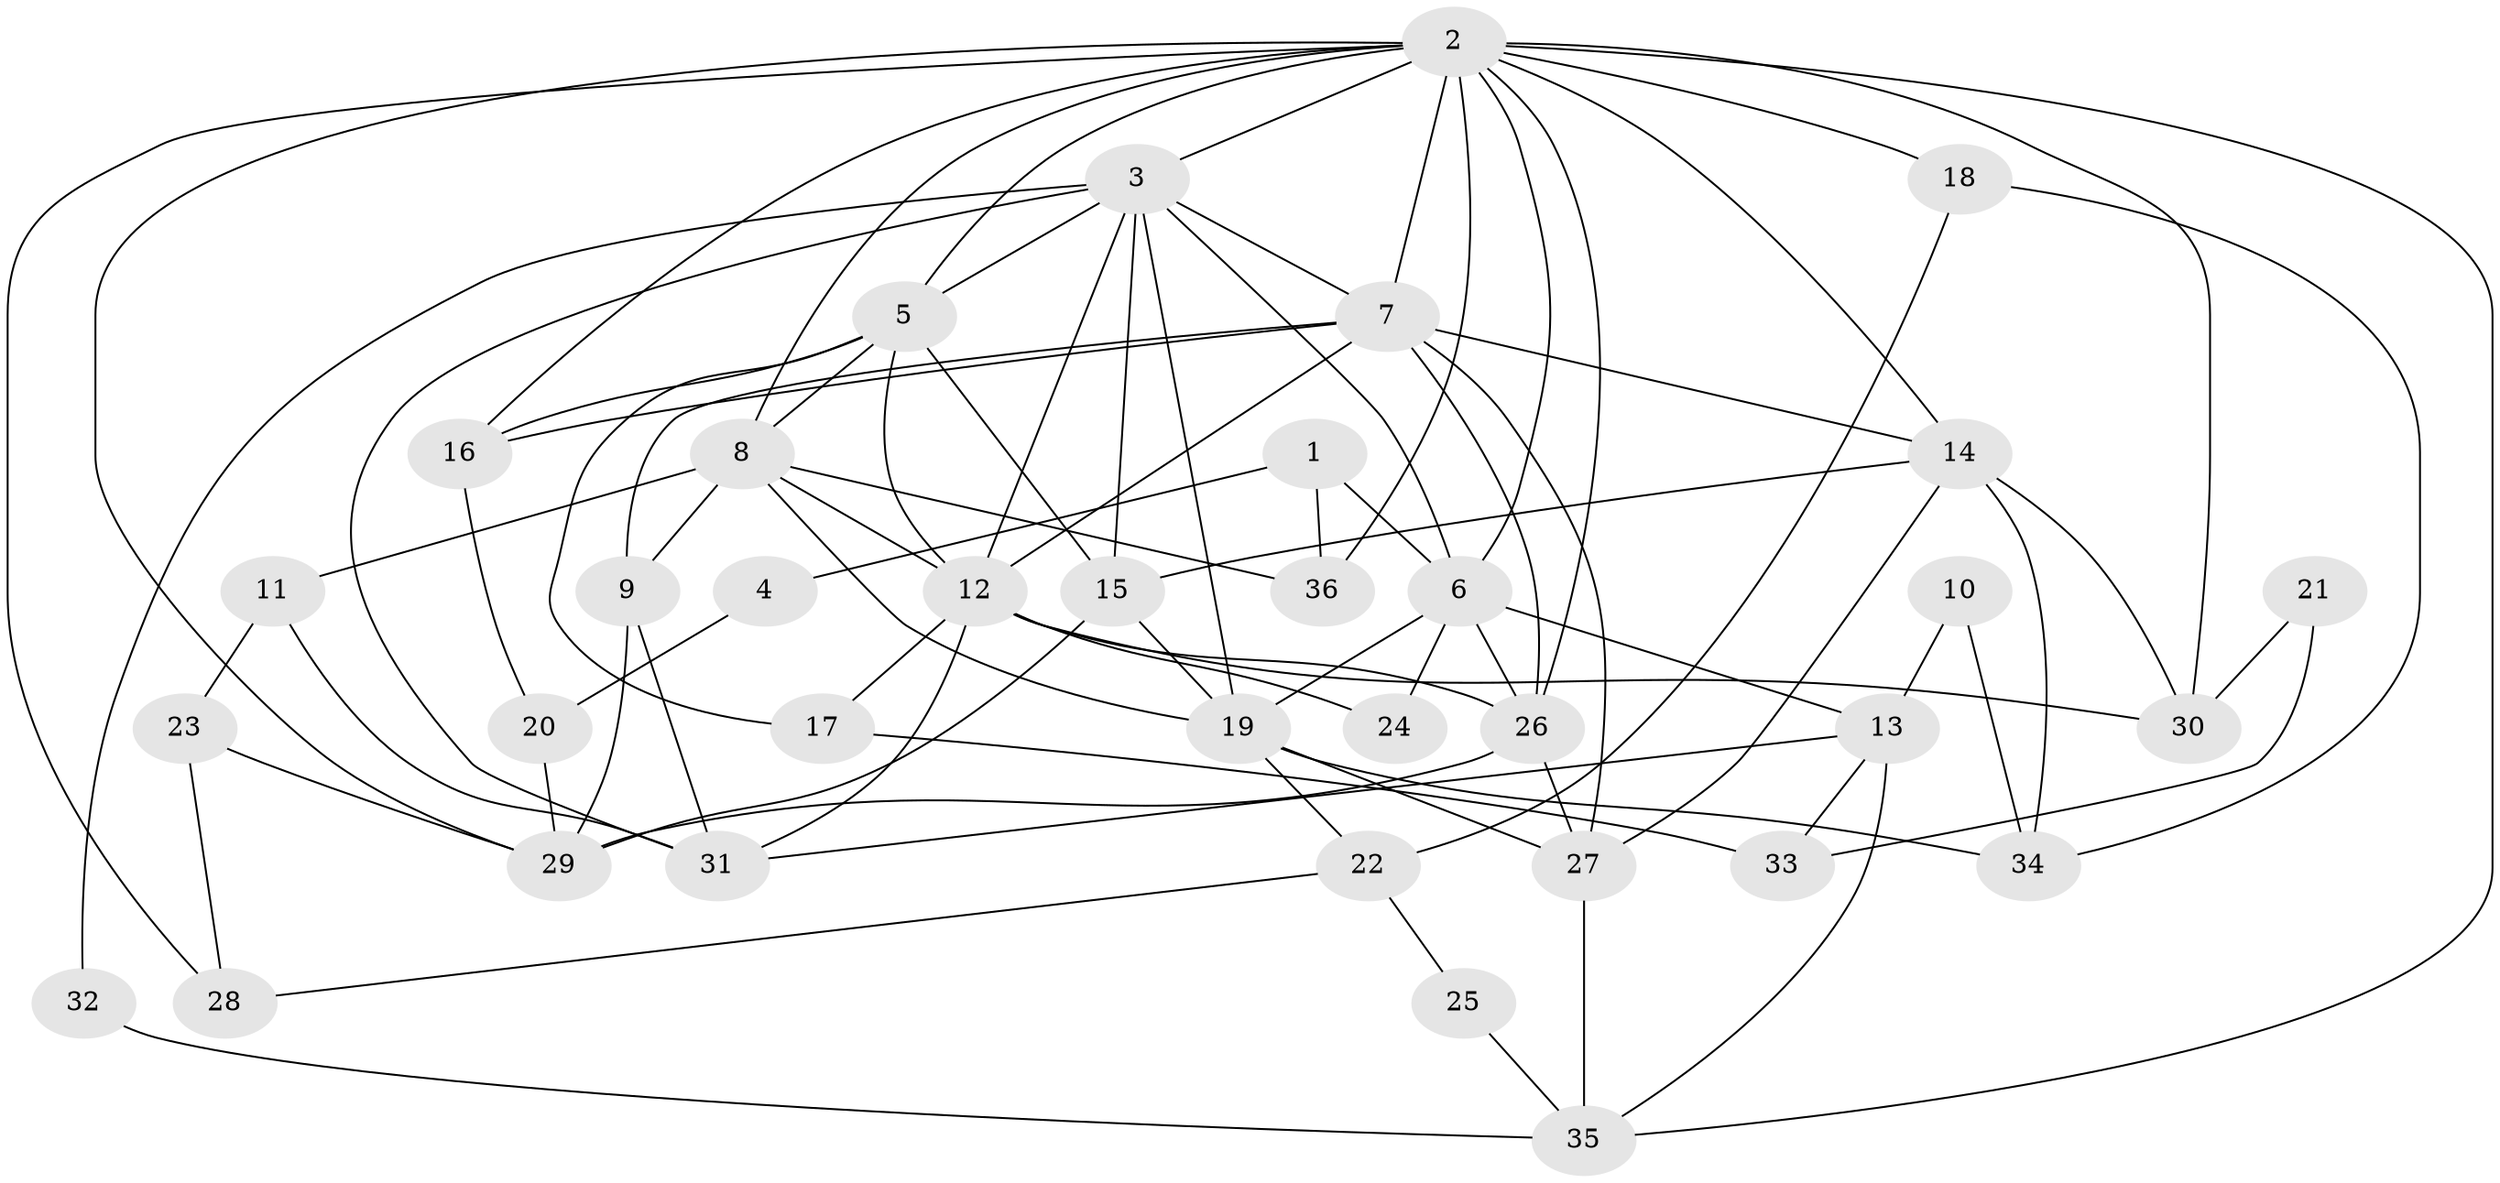 // original degree distribution, {4: 0.30985915492957744, 5: 0.18309859154929578, 2: 0.11267605633802817, 3: 0.28169014084507044, 8: 0.014084507042253521, 10: 0.014084507042253521, 6: 0.07042253521126761, 7: 0.014084507042253521}
// Generated by graph-tools (version 1.1) at 2025/36/03/09/25 02:36:03]
// undirected, 36 vertices, 85 edges
graph export_dot {
graph [start="1"]
  node [color=gray90,style=filled];
  1;
  2;
  3;
  4;
  5;
  6;
  7;
  8;
  9;
  10;
  11;
  12;
  13;
  14;
  15;
  16;
  17;
  18;
  19;
  20;
  21;
  22;
  23;
  24;
  25;
  26;
  27;
  28;
  29;
  30;
  31;
  32;
  33;
  34;
  35;
  36;
  1 -- 4 [weight=1.0];
  1 -- 6 [weight=2.0];
  1 -- 36 [weight=1.0];
  2 -- 3 [weight=2.0];
  2 -- 5 [weight=1.0];
  2 -- 6 [weight=2.0];
  2 -- 7 [weight=2.0];
  2 -- 8 [weight=3.0];
  2 -- 14 [weight=1.0];
  2 -- 16 [weight=1.0];
  2 -- 18 [weight=3.0];
  2 -- 26 [weight=1.0];
  2 -- 28 [weight=1.0];
  2 -- 29 [weight=1.0];
  2 -- 30 [weight=1.0];
  2 -- 35 [weight=1.0];
  2 -- 36 [weight=2.0];
  3 -- 5 [weight=3.0];
  3 -- 6 [weight=1.0];
  3 -- 7 [weight=1.0];
  3 -- 12 [weight=1.0];
  3 -- 15 [weight=1.0];
  3 -- 19 [weight=2.0];
  3 -- 31 [weight=1.0];
  3 -- 32 [weight=1.0];
  4 -- 20 [weight=1.0];
  5 -- 8 [weight=2.0];
  5 -- 12 [weight=2.0];
  5 -- 15 [weight=2.0];
  5 -- 16 [weight=1.0];
  5 -- 17 [weight=1.0];
  6 -- 13 [weight=1.0];
  6 -- 19 [weight=1.0];
  6 -- 24 [weight=2.0];
  6 -- 26 [weight=1.0];
  7 -- 9 [weight=1.0];
  7 -- 12 [weight=1.0];
  7 -- 14 [weight=2.0];
  7 -- 16 [weight=1.0];
  7 -- 26 [weight=1.0];
  7 -- 27 [weight=1.0];
  8 -- 9 [weight=1.0];
  8 -- 11 [weight=1.0];
  8 -- 12 [weight=1.0];
  8 -- 19 [weight=1.0];
  8 -- 36 [weight=1.0];
  9 -- 29 [weight=1.0];
  9 -- 31 [weight=1.0];
  10 -- 13 [weight=1.0];
  10 -- 34 [weight=1.0];
  11 -- 23 [weight=1.0];
  11 -- 31 [weight=1.0];
  12 -- 17 [weight=1.0];
  12 -- 24 [weight=1.0];
  12 -- 26 [weight=1.0];
  12 -- 30 [weight=1.0];
  12 -- 31 [weight=1.0];
  13 -- 31 [weight=1.0];
  13 -- 33 [weight=1.0];
  13 -- 35 [weight=1.0];
  14 -- 15 [weight=1.0];
  14 -- 27 [weight=1.0];
  14 -- 30 [weight=1.0];
  14 -- 34 [weight=1.0];
  15 -- 19 [weight=1.0];
  15 -- 29 [weight=1.0];
  16 -- 20 [weight=1.0];
  17 -- 33 [weight=1.0];
  18 -- 22 [weight=1.0];
  18 -- 34 [weight=1.0];
  19 -- 22 [weight=1.0];
  19 -- 27 [weight=1.0];
  19 -- 34 [weight=1.0];
  20 -- 29 [weight=1.0];
  21 -- 30 [weight=1.0];
  21 -- 33 [weight=1.0];
  22 -- 25 [weight=1.0];
  22 -- 28 [weight=1.0];
  23 -- 28 [weight=1.0];
  23 -- 29 [weight=1.0];
  25 -- 35 [weight=1.0];
  26 -- 27 [weight=1.0];
  26 -- 29 [weight=1.0];
  27 -- 35 [weight=1.0];
  32 -- 35 [weight=1.0];
}
